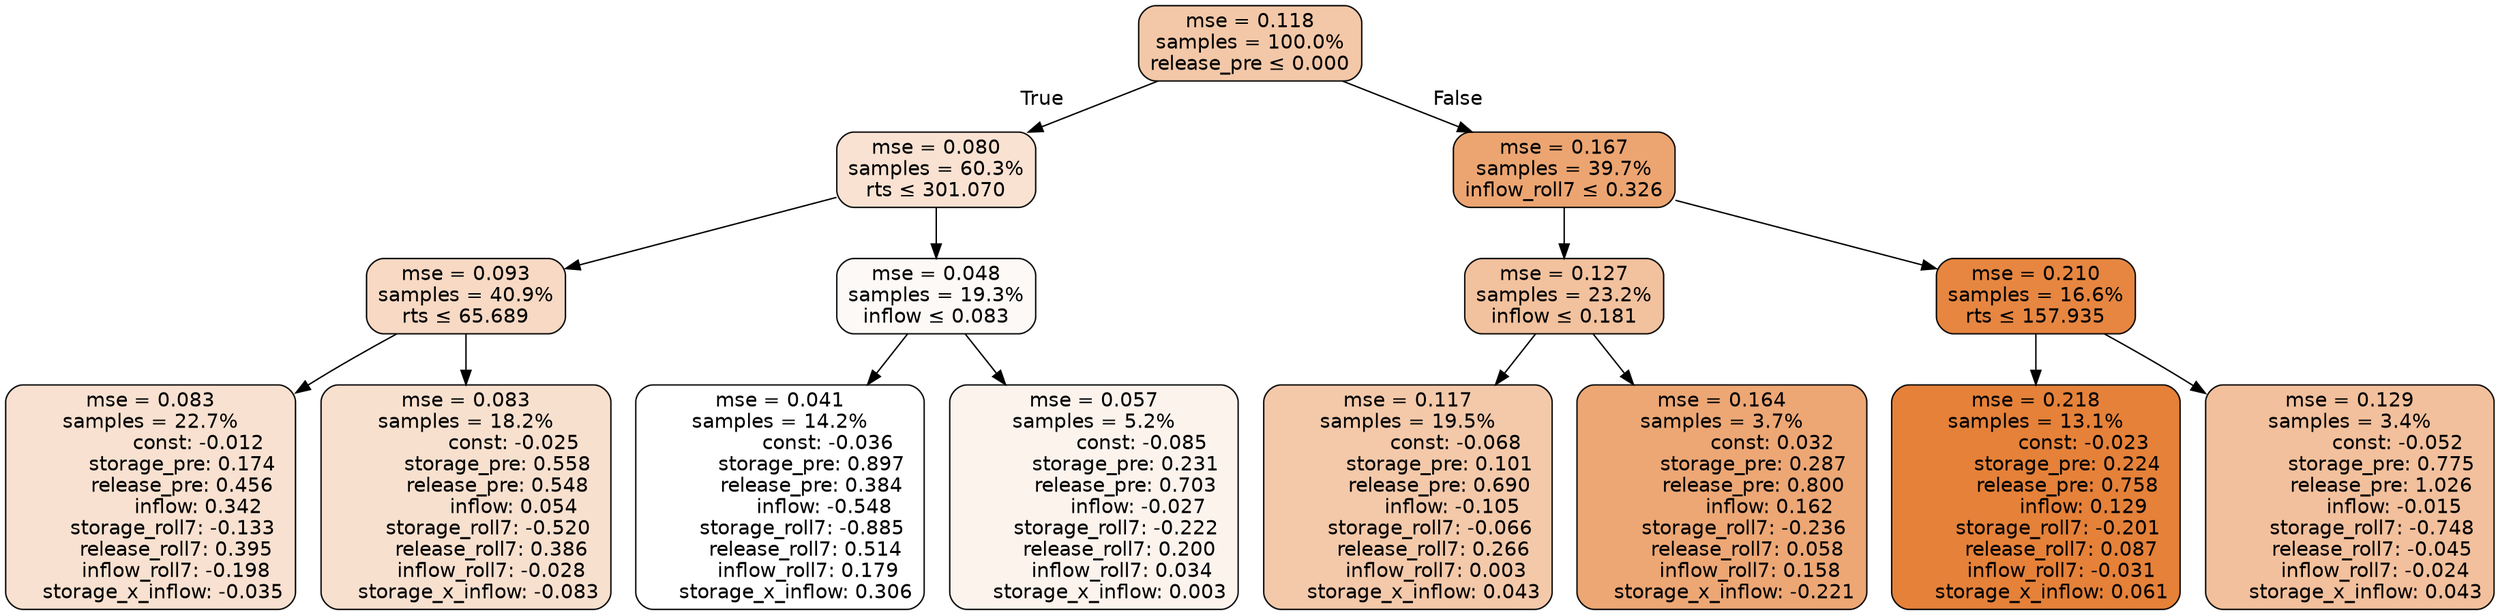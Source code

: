 digraph tree {
bgcolor="transparent"
node [shape=rectangle, style="filled, rounded", color="black", fontname=helvetica] ;
edge [fontname=helvetica] ;
	"0" [label="mse = 0.118
samples = 100.0%
release_pre &le; 0.000", fillcolor="#f3c8a8"]
	"1" [label="mse = 0.080
samples = 60.3%
rts &le; 301.070", fillcolor="#f9e2d2"]
	"2" [label="mse = 0.093
samples = 40.9%
rts &le; 65.689", fillcolor="#f7d9c4"]
	"3" [label="mse = 0.083
samples = 22.7%
               const: -0.012
          storage_pre: 0.174
          release_pre: 0.456
               inflow: 0.342
       storage_roll7: -0.133
        release_roll7: 0.395
        inflow_roll7: -0.198
    storage_x_inflow: -0.035", fillcolor="#f8e1d0"]
	"4" [label="mse = 0.083
samples = 18.2%
               const: -0.025
          storage_pre: 0.558
          release_pre: 0.548
               inflow: 0.054
       storage_roll7: -0.520
        release_roll7: 0.386
        inflow_roll7: -0.028
    storage_x_inflow: -0.083", fillcolor="#f8e0cf"]
	"5" [label="mse = 0.048
samples = 19.3%
inflow &le; 0.083", fillcolor="#fdf9f6"]
	"6" [label="mse = 0.041
samples = 14.2%
               const: -0.036
          storage_pre: 0.897
          release_pre: 0.384
              inflow: -0.548
       storage_roll7: -0.885
        release_roll7: 0.514
         inflow_roll7: 0.179
     storage_x_inflow: 0.306", fillcolor="#ffffff"]
	"7" [label="mse = 0.057
samples = 5.2%
               const: -0.085
          storage_pre: 0.231
          release_pre: 0.703
              inflow: -0.027
       storage_roll7: -0.222
        release_roll7: 0.200
         inflow_roll7: 0.034
     storage_x_inflow: 0.003", fillcolor="#fcf3ed"]
	"8" [label="mse = 0.167
samples = 39.7%
inflow_roll7 &le; 0.326", fillcolor="#eca571"]
	"9" [label="mse = 0.127
samples = 23.2%
inflow &le; 0.181", fillcolor="#f2c19e"]
	"10" [label="mse = 0.117
samples = 19.5%
               const: -0.068
          storage_pre: 0.101
          release_pre: 0.690
              inflow: -0.105
       storage_roll7: -0.066
        release_roll7: 0.266
         inflow_roll7: 0.003
     storage_x_inflow: 0.043", fillcolor="#f3c9aa"]
	"11" [label="mse = 0.164
samples = 3.7%
                const: 0.032
          storage_pre: 0.287
          release_pre: 0.800
               inflow: 0.162
       storage_roll7: -0.236
        release_roll7: 0.058
         inflow_roll7: 0.158
    storage_x_inflow: -0.221", fillcolor="#eca775"]
	"12" [label="mse = 0.210
samples = 16.6%
rts &le; 157.935", fillcolor="#e68641"]
	"13" [label="mse = 0.218
samples = 13.1%
               const: -0.023
          storage_pre: 0.224
          release_pre: 0.758
               inflow: 0.129
       storage_roll7: -0.201
        release_roll7: 0.087
        inflow_roll7: -0.031
     storage_x_inflow: 0.061", fillcolor="#e58139"]
	"14" [label="mse = 0.129
samples = 3.4%
               const: -0.052
          storage_pre: 0.775
          release_pre: 1.026
              inflow: -0.015
       storage_roll7: -0.748
       release_roll7: -0.045
        inflow_roll7: -0.024
     storage_x_inflow: 0.043", fillcolor="#f2c09c"]

	"0" -> "1" [labeldistance=2.5, labelangle=45, headlabel="True"]
	"1" -> "2"
	"2" -> "3"
	"2" -> "4"
	"1" -> "5"
	"5" -> "6"
	"5" -> "7"
	"0" -> "8" [labeldistance=2.5, labelangle=-45, headlabel="False"]
	"8" -> "9"
	"9" -> "10"
	"9" -> "11"
	"8" -> "12"
	"12" -> "13"
	"12" -> "14"
}